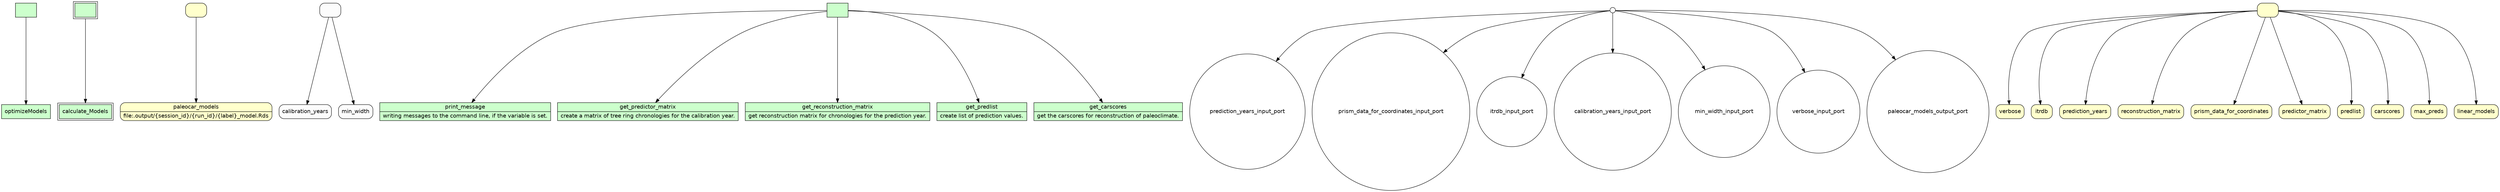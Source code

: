 
digraph{
rankdir=TB
n0 [fontname=Helvetica, style=filled, peripheries=1, shape=box, fillcolor="#CCFFCC", label=""];
n1 [fontname=Helvetica, style=filled, peripheries=1, shape=box, fillcolor="#CCFFCC", label=optimizeModels];
n0 -> n1;
n2 [fontname=Helvetica, style=filled, shape=box, peripheries=2, fillcolor="#CCFFCC", label=""];
n3 [fontname=Helvetica, style=filled, shape=box, peripheries=2, fillcolor="#CCFFCC", label=calculate_Models];
n2 -> n3;
n4 [fillcolor="#FFFFCC", fontname=Helvetica, style="rounded,filled", shape=record, rankdir=LR, peripheries=1, label=""];
n5 [fillcolor="#FFFFCC", fontname=Helvetica, style="rounded,filled", shape=record, rankdir=LR, peripheries=1, label="{<f0> paleocar_models |<f1> file\:.output/\{session_id\}/\{run_id\}/\{label\}_model.Rds}"];
n4 -> n5;
n6 [fillcolor="#FCFCFC", fontname=Helvetica, style="rounded,filled", peripheries=1, shape=box, label=""];
n7 [fillcolor="#FCFCFC", fontname=Helvetica, style="rounded,filled", peripheries=1, shape=box, label=calibration_years];
n6 -> n7;
n8 [fillcolor="#FCFCFC", fontname=Helvetica, style="rounded,filled", peripheries=1, shape=box, label=min_width];
n6 -> n8;
n9 [fontname=Helvetica, style=filled, shape=record, rankdir=LR, peripheries=1, fillcolor="#CCFFCC", label=""];
n10 [fontname=Helvetica, style=filled, shape=record, rankdir=LR, peripheries=1, fillcolor="#CCFFCC", label="{<f0> print_message |<f1> writing messages to the command line, if the variable is set.}"];
n9 -> n10;
n11 [fontname=Helvetica, style=filled, shape=record, rankdir=LR, peripheries=1, fillcolor="#CCFFCC", label="{<f0> get_predictor_matrix |<f1> create a matrix of tree ring chronologies for the calibration year.}"];
n9 -> n11;
n12 [fontname=Helvetica, style=filled, shape=record, rankdir=LR, peripheries=1, fillcolor="#CCFFCC", label="{<f0> get_reconstruction_matrix |<f1> get reconstruction matrix for chronologies for the prediction year.}"];
n9 -> n12;
n13 [fontname=Helvetica, style=filled, shape=record, rankdir=LR, peripheries=1, fillcolor="#CCFFCC", label="{<f0> get_predlist |<f1> create list of prediction values.}"];
n9 -> n13;
n14 [fontname=Helvetica, style=filled, shape=record, rankdir=LR, peripheries=1, fillcolor="#CCFFCC", label="{<f0> get_carscores |<f1> get the carscores for reconstruction of paleoclimate.}"];
n9 -> n14;
n15 [width=0.2, shape=circle, fillcolor="#FFFFFF", fontname=Helvetica, style="rounded,filled", peripheries=1, label=""];
n16 [width=0.2, shape=circle, fillcolor="#FFFFFF", fontname=Helvetica, style="rounded,filled", peripheries=1, label=prediction_years_input_port];
n15 -> n16;
n17 [width=0.2, shape=circle, fillcolor="#FFFFFF", fontname=Helvetica, style="rounded,filled", peripheries=1, label=prism_data_for_coordinates_input_port];
n15 -> n17;
n18 [width=0.2, shape=circle, fillcolor="#FFFFFF", fontname=Helvetica, style="rounded,filled", peripheries=1, label=itrdb_input_port];
n15 -> n18;
n19 [width=0.2, shape=circle, fillcolor="#FFFFFF", fontname=Helvetica, style="rounded,filled", peripheries=1, label=calibration_years_input_port];
n15 -> n19;
n20 [width=0.2, shape=circle, fillcolor="#FFFFFF", fontname=Helvetica, style="rounded,filled", peripheries=1, label=min_width_input_port];
n15 -> n20;
n21 [width=0.2, shape=circle, fillcolor="#FFFFFF", fontname=Helvetica, style="rounded,filled", peripheries=1, label=verbose_input_port];
n15 -> n21;
n22 [width=0.2, shape=circle, fillcolor="#FFFFFF", fontname=Helvetica, style="rounded,filled", peripheries=1, label=paleocar_models_output_port];
n15 -> n22;
n23 [fillcolor="#FFFFCC", fontname=Helvetica, style="rounded,filled", peripheries=1, shape=box, label=""];
n24 [fillcolor="#FFFFCC", fontname=Helvetica, style="rounded,filled", peripheries=1, shape=box, label=verbose];
n23 -> n24;
n25 [fillcolor="#FFFFCC", fontname=Helvetica, style="rounded,filled", peripheries=1, shape=box, label=itrdb];
n23 -> n25;
n26 [fillcolor="#FFFFCC", fontname=Helvetica, style="rounded,filled", peripheries=1, shape=box, label=prediction_years];
n23 -> n26;
n27 [fillcolor="#FFFFCC", fontname=Helvetica, style="rounded,filled", peripheries=1, shape=box, label=reconstruction_matrix];
n23 -> n27;
n28 [fillcolor="#FFFFCC", fontname=Helvetica, style="rounded,filled", peripheries=1, shape=box, label=prism_data_for_coordinates];
n23 -> n28;
n29 [fillcolor="#FFFFCC", fontname=Helvetica, style="rounded,filled", peripheries=1, shape=box, label=predictor_matrix];
n23 -> n29;
n30 [fillcolor="#FFFFCC", fontname=Helvetica, style="rounded,filled", peripheries=1, shape=box, label=predlist];
n23 -> n30;
n31 [fillcolor="#FFFFCC", fontname=Helvetica, style="rounded,filled", peripheries=1, shape=box, label=carscores];
n23 -> n31;
n32 [fillcolor="#FFFFCC", fontname=Helvetica, style="rounded,filled", peripheries=1, shape=box, label=max_preds];
n23 -> n32;
n33 [fillcolor="#FFFFCC", fontname=Helvetica, style="rounded,filled", peripheries=1, shape=box, label=linear_models];
n23 -> n33;

}
        